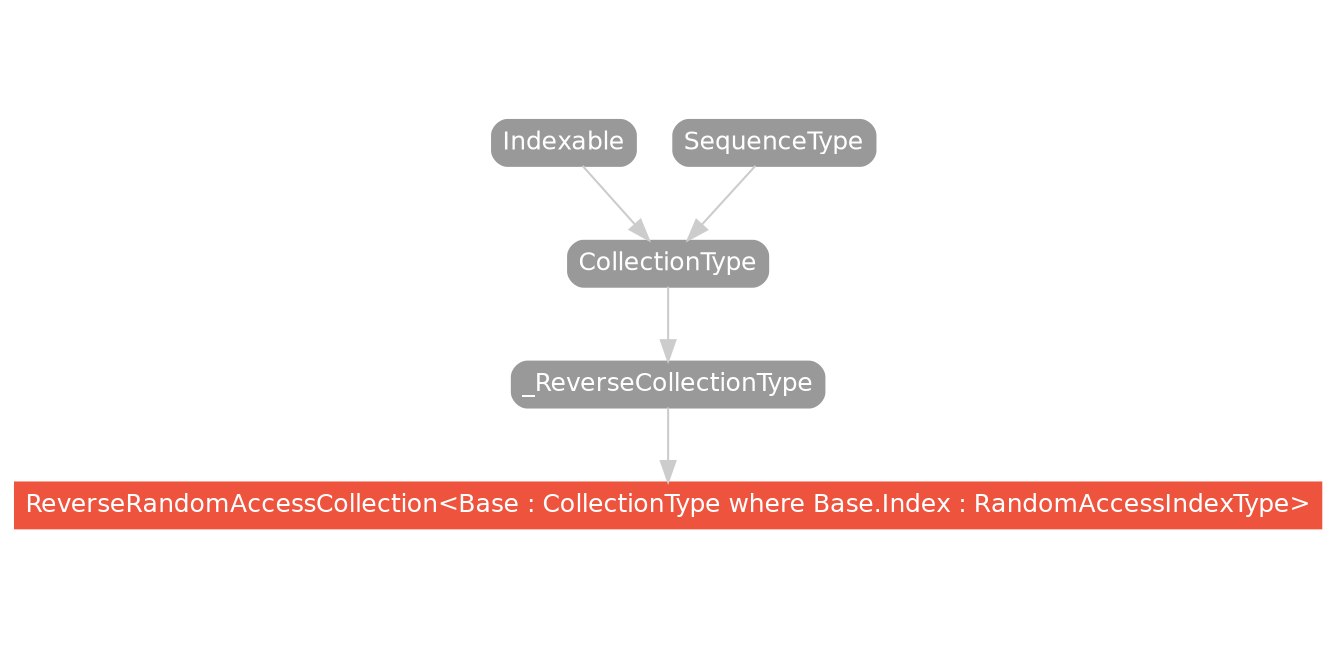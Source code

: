 strict digraph "ReverseRandomAccessCollection<Base : CollectionType where Base.Index : RandomAccessIndexType> - Type Hierarchy - SwiftDoc.org" {
    pad="0.1,0.8"
    node [shape=box, style="filled,rounded", color="#999999", fillcolor="#999999", fontcolor=white, fontname=Helvetica, fontnames="Helvetica,sansserif", fontsize=12, margin="0.07,0.05", height="0.3"]
    edge [color="#cccccc"]
    "CollectionType" [URL="/protocol/CollectionType/hierarchy/"]
    "Indexable" [URL="/protocol/Indexable/hierarchy/"]
    "ReverseRandomAccessCollection<Base : CollectionType where Base.Index : RandomAccessIndexType>" [URL="/type/ReverseRandomAccessCollection/", style="filled", fillcolor="#ee543d", color="#ee543d"]
    "SequenceType" [URL="/protocol/SequenceType/hierarchy/"]
    "_ReverseCollectionType" [URL="/protocol/_ReverseCollectionType/hierarchy/"]    "_ReverseCollectionType" -> "ReverseRandomAccessCollection<Base : CollectionType where Base.Index : RandomAccessIndexType>"
    "CollectionType" -> "_ReverseCollectionType"
    "Indexable" -> "CollectionType"
    "SequenceType" -> "CollectionType"
    subgraph Types {
        rank = max; "ReverseRandomAccessCollection<Base : CollectionType where Base.Index : RandomAccessIndexType>";
    }
}